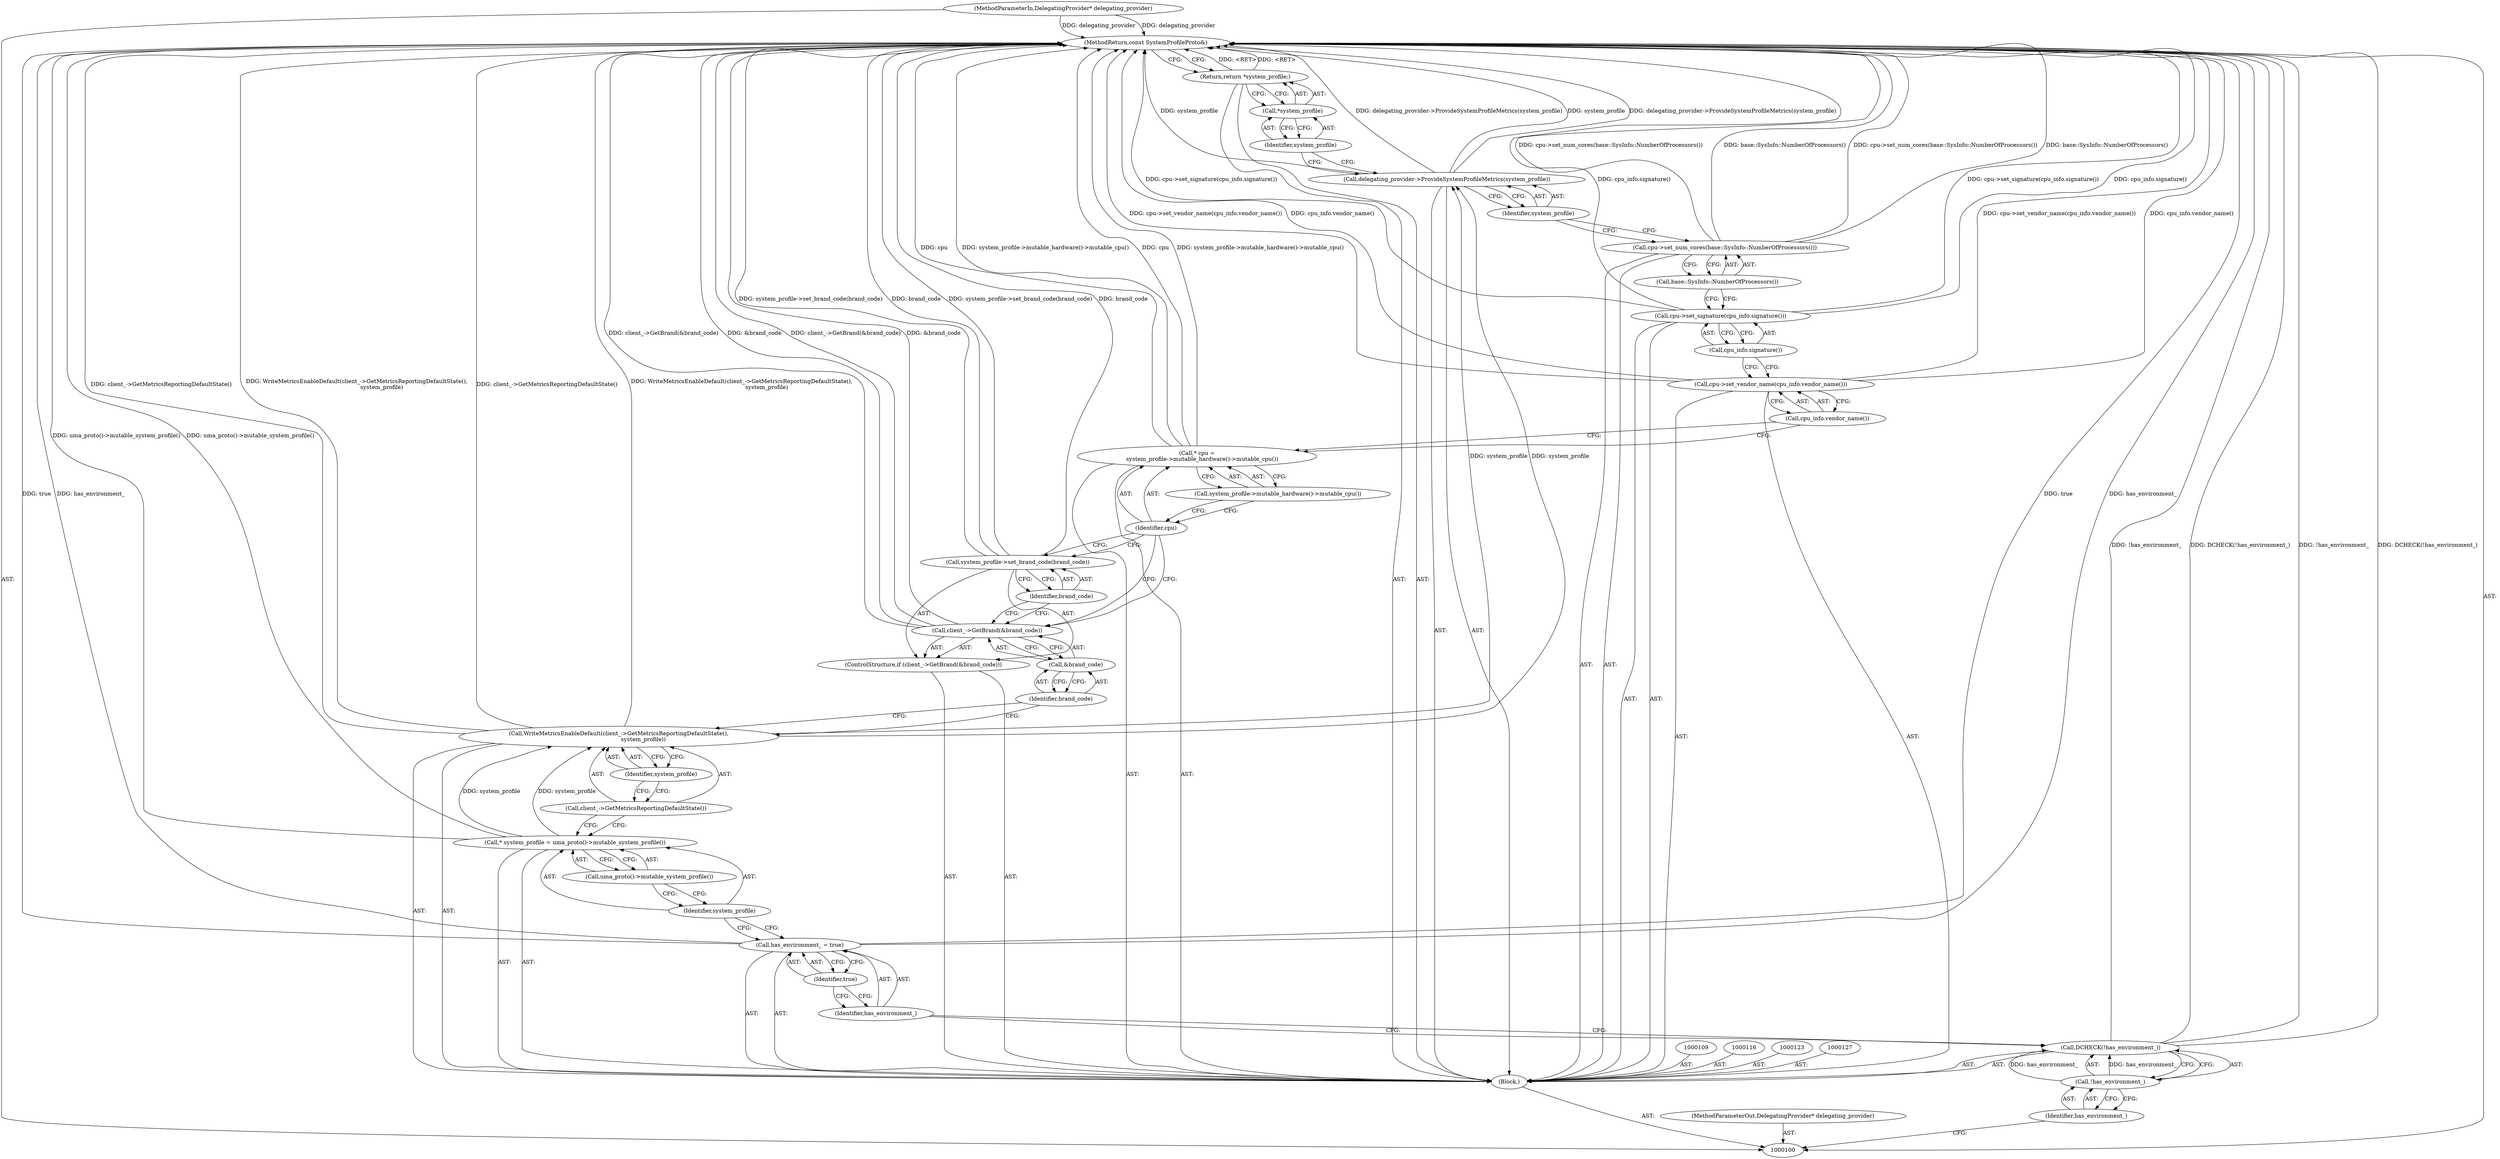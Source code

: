 digraph "1_Chrome_19b8593007150b9a78da7d13f6e5f8feb10881a7_1" {
"1000139" [label="(MethodReturn,const SystemProfileProto&)"];
"1000119" [label="(Call,&brand_code)"];
"1000120" [label="(Identifier,brand_code)"];
"1000117" [label="(ControlStructure,if (client_->GetBrand(&brand_code)))"];
"1000118" [label="(Call,client_->GetBrand(&brand_code))"];
"1000122" [label="(Identifier,brand_code)"];
"1000121" [label="(Call,system_profile->set_brand_code(brand_code))"];
"1000124" [label="(Call,* cpu =\n      system_profile->mutable_hardware()->mutable_cpu())"];
"1000125" [label="(Identifier,cpu)"];
"1000126" [label="(Call,system_profile->mutable_hardware()->mutable_cpu())"];
"1000128" [label="(Call,cpu->set_vendor_name(cpu_info.vendor_name()))"];
"1000129" [label="(Call,cpu_info.vendor_name())"];
"1000130" [label="(Call,cpu->set_signature(cpu_info.signature()))"];
"1000131" [label="(Call,cpu_info.signature())"];
"1000101" [label="(MethodParameterIn,DelegatingProvider* delegating_provider)"];
"1000217" [label="(MethodParameterOut,DelegatingProvider* delegating_provider)"];
"1000102" [label="(Block,)"];
"1000132" [label="(Call,cpu->set_num_cores(base::SysInfo::NumberOfProcessors()))"];
"1000133" [label="(Call,base::SysInfo::NumberOfProcessors())"];
"1000134" [label="(Call,delegating_provider->ProvideSystemProfileMetrics(system_profile))"];
"1000135" [label="(Identifier,system_profile)"];
"1000137" [label="(Call,*system_profile)"];
"1000138" [label="(Identifier,system_profile)"];
"1000136" [label="(Return,return *system_profile;)"];
"1000105" [label="(Identifier,has_environment_)"];
"1000103" [label="(Call,DCHECK(!has_environment_))"];
"1000104" [label="(Call,!has_environment_)"];
"1000106" [label="(Call,has_environment_ = true)"];
"1000107" [label="(Identifier,has_environment_)"];
"1000108" [label="(Identifier,true)"];
"1000110" [label="(Call,* system_profile = uma_proto()->mutable_system_profile())"];
"1000111" [label="(Identifier,system_profile)"];
"1000112" [label="(Call,uma_proto()->mutable_system_profile())"];
"1000113" [label="(Call,WriteMetricsEnableDefault(client_->GetMetricsReportingDefaultState(),\n                            system_profile))"];
"1000114" [label="(Call,client_->GetMetricsReportingDefaultState())"];
"1000115" [label="(Identifier,system_profile)"];
"1000139" -> "1000100"  [label="AST: "];
"1000139" -> "1000136"  [label="CFG: "];
"1000136" -> "1000139"  [label="DDG: <RET>"];
"1000124" -> "1000139"  [label="DDG: cpu"];
"1000124" -> "1000139"  [label="DDG: system_profile->mutable_hardware()->mutable_cpu()"];
"1000106" -> "1000139"  [label="DDG: true"];
"1000106" -> "1000139"  [label="DDG: has_environment_"];
"1000103" -> "1000139"  [label="DDG: !has_environment_"];
"1000103" -> "1000139"  [label="DDG: DCHECK(!has_environment_)"];
"1000113" -> "1000139"  [label="DDG: client_->GetMetricsReportingDefaultState()"];
"1000113" -> "1000139"  [label="DDG: WriteMetricsEnableDefault(client_->GetMetricsReportingDefaultState(),\n                            system_profile)"];
"1000132" -> "1000139"  [label="DDG: cpu->set_num_cores(base::SysInfo::NumberOfProcessors())"];
"1000132" -> "1000139"  [label="DDG: base::SysInfo::NumberOfProcessors()"];
"1000121" -> "1000139"  [label="DDG: system_profile->set_brand_code(brand_code)"];
"1000121" -> "1000139"  [label="DDG: brand_code"];
"1000118" -> "1000139"  [label="DDG: client_->GetBrand(&brand_code)"];
"1000118" -> "1000139"  [label="DDG: &brand_code"];
"1000128" -> "1000139"  [label="DDG: cpu->set_vendor_name(cpu_info.vendor_name())"];
"1000128" -> "1000139"  [label="DDG: cpu_info.vendor_name()"];
"1000130" -> "1000139"  [label="DDG: cpu->set_signature(cpu_info.signature())"];
"1000130" -> "1000139"  [label="DDG: cpu_info.signature()"];
"1000134" -> "1000139"  [label="DDG: delegating_provider->ProvideSystemProfileMetrics(system_profile)"];
"1000134" -> "1000139"  [label="DDG: system_profile"];
"1000110" -> "1000139"  [label="DDG: uma_proto()->mutable_system_profile()"];
"1000101" -> "1000139"  [label="DDG: delegating_provider"];
"1000119" -> "1000118"  [label="AST: "];
"1000119" -> "1000120"  [label="CFG: "];
"1000120" -> "1000119"  [label="AST: "];
"1000118" -> "1000119"  [label="CFG: "];
"1000120" -> "1000119"  [label="AST: "];
"1000120" -> "1000113"  [label="CFG: "];
"1000119" -> "1000120"  [label="CFG: "];
"1000117" -> "1000102"  [label="AST: "];
"1000118" -> "1000117"  [label="AST: "];
"1000121" -> "1000117"  [label="AST: "];
"1000118" -> "1000117"  [label="AST: "];
"1000118" -> "1000119"  [label="CFG: "];
"1000119" -> "1000118"  [label="AST: "];
"1000122" -> "1000118"  [label="CFG: "];
"1000125" -> "1000118"  [label="CFG: "];
"1000118" -> "1000139"  [label="DDG: client_->GetBrand(&brand_code)"];
"1000118" -> "1000139"  [label="DDG: &brand_code"];
"1000122" -> "1000121"  [label="AST: "];
"1000122" -> "1000118"  [label="CFG: "];
"1000121" -> "1000122"  [label="CFG: "];
"1000121" -> "1000117"  [label="AST: "];
"1000121" -> "1000122"  [label="CFG: "];
"1000122" -> "1000121"  [label="AST: "];
"1000125" -> "1000121"  [label="CFG: "];
"1000121" -> "1000139"  [label="DDG: system_profile->set_brand_code(brand_code)"];
"1000121" -> "1000139"  [label="DDG: brand_code"];
"1000124" -> "1000102"  [label="AST: "];
"1000124" -> "1000126"  [label="CFG: "];
"1000125" -> "1000124"  [label="AST: "];
"1000126" -> "1000124"  [label="AST: "];
"1000129" -> "1000124"  [label="CFG: "];
"1000124" -> "1000139"  [label="DDG: cpu"];
"1000124" -> "1000139"  [label="DDG: system_profile->mutable_hardware()->mutable_cpu()"];
"1000125" -> "1000124"  [label="AST: "];
"1000125" -> "1000121"  [label="CFG: "];
"1000125" -> "1000118"  [label="CFG: "];
"1000126" -> "1000125"  [label="CFG: "];
"1000126" -> "1000124"  [label="AST: "];
"1000126" -> "1000125"  [label="CFG: "];
"1000124" -> "1000126"  [label="CFG: "];
"1000128" -> "1000102"  [label="AST: "];
"1000128" -> "1000129"  [label="CFG: "];
"1000129" -> "1000128"  [label="AST: "];
"1000131" -> "1000128"  [label="CFG: "];
"1000128" -> "1000139"  [label="DDG: cpu->set_vendor_name(cpu_info.vendor_name())"];
"1000128" -> "1000139"  [label="DDG: cpu_info.vendor_name()"];
"1000129" -> "1000128"  [label="AST: "];
"1000129" -> "1000124"  [label="CFG: "];
"1000128" -> "1000129"  [label="CFG: "];
"1000130" -> "1000102"  [label="AST: "];
"1000130" -> "1000131"  [label="CFG: "];
"1000131" -> "1000130"  [label="AST: "];
"1000133" -> "1000130"  [label="CFG: "];
"1000130" -> "1000139"  [label="DDG: cpu->set_signature(cpu_info.signature())"];
"1000130" -> "1000139"  [label="DDG: cpu_info.signature()"];
"1000131" -> "1000130"  [label="AST: "];
"1000131" -> "1000128"  [label="CFG: "];
"1000130" -> "1000131"  [label="CFG: "];
"1000101" -> "1000100"  [label="AST: "];
"1000101" -> "1000139"  [label="DDG: delegating_provider"];
"1000217" -> "1000100"  [label="AST: "];
"1000102" -> "1000100"  [label="AST: "];
"1000103" -> "1000102"  [label="AST: "];
"1000106" -> "1000102"  [label="AST: "];
"1000109" -> "1000102"  [label="AST: "];
"1000110" -> "1000102"  [label="AST: "];
"1000113" -> "1000102"  [label="AST: "];
"1000116" -> "1000102"  [label="AST: "];
"1000117" -> "1000102"  [label="AST: "];
"1000123" -> "1000102"  [label="AST: "];
"1000124" -> "1000102"  [label="AST: "];
"1000127" -> "1000102"  [label="AST: "];
"1000128" -> "1000102"  [label="AST: "];
"1000130" -> "1000102"  [label="AST: "];
"1000132" -> "1000102"  [label="AST: "];
"1000134" -> "1000102"  [label="AST: "];
"1000136" -> "1000102"  [label="AST: "];
"1000132" -> "1000102"  [label="AST: "];
"1000132" -> "1000133"  [label="CFG: "];
"1000133" -> "1000132"  [label="AST: "];
"1000135" -> "1000132"  [label="CFG: "];
"1000132" -> "1000139"  [label="DDG: cpu->set_num_cores(base::SysInfo::NumberOfProcessors())"];
"1000132" -> "1000139"  [label="DDG: base::SysInfo::NumberOfProcessors()"];
"1000133" -> "1000132"  [label="AST: "];
"1000133" -> "1000130"  [label="CFG: "];
"1000132" -> "1000133"  [label="CFG: "];
"1000134" -> "1000102"  [label="AST: "];
"1000134" -> "1000135"  [label="CFG: "];
"1000135" -> "1000134"  [label="AST: "];
"1000138" -> "1000134"  [label="CFG: "];
"1000134" -> "1000139"  [label="DDG: delegating_provider->ProvideSystemProfileMetrics(system_profile)"];
"1000134" -> "1000139"  [label="DDG: system_profile"];
"1000113" -> "1000134"  [label="DDG: system_profile"];
"1000135" -> "1000134"  [label="AST: "];
"1000135" -> "1000132"  [label="CFG: "];
"1000134" -> "1000135"  [label="CFG: "];
"1000137" -> "1000136"  [label="AST: "];
"1000137" -> "1000138"  [label="CFG: "];
"1000138" -> "1000137"  [label="AST: "];
"1000136" -> "1000137"  [label="CFG: "];
"1000138" -> "1000137"  [label="AST: "];
"1000138" -> "1000134"  [label="CFG: "];
"1000137" -> "1000138"  [label="CFG: "];
"1000136" -> "1000102"  [label="AST: "];
"1000136" -> "1000137"  [label="CFG: "];
"1000137" -> "1000136"  [label="AST: "];
"1000139" -> "1000136"  [label="CFG: "];
"1000136" -> "1000139"  [label="DDG: <RET>"];
"1000105" -> "1000104"  [label="AST: "];
"1000105" -> "1000100"  [label="CFG: "];
"1000104" -> "1000105"  [label="CFG: "];
"1000103" -> "1000102"  [label="AST: "];
"1000103" -> "1000104"  [label="CFG: "];
"1000104" -> "1000103"  [label="AST: "];
"1000107" -> "1000103"  [label="CFG: "];
"1000103" -> "1000139"  [label="DDG: !has_environment_"];
"1000103" -> "1000139"  [label="DDG: DCHECK(!has_environment_)"];
"1000104" -> "1000103"  [label="DDG: has_environment_"];
"1000104" -> "1000103"  [label="AST: "];
"1000104" -> "1000105"  [label="CFG: "];
"1000105" -> "1000104"  [label="AST: "];
"1000103" -> "1000104"  [label="CFG: "];
"1000104" -> "1000103"  [label="DDG: has_environment_"];
"1000106" -> "1000102"  [label="AST: "];
"1000106" -> "1000108"  [label="CFG: "];
"1000107" -> "1000106"  [label="AST: "];
"1000108" -> "1000106"  [label="AST: "];
"1000111" -> "1000106"  [label="CFG: "];
"1000106" -> "1000139"  [label="DDG: true"];
"1000106" -> "1000139"  [label="DDG: has_environment_"];
"1000107" -> "1000106"  [label="AST: "];
"1000107" -> "1000103"  [label="CFG: "];
"1000108" -> "1000107"  [label="CFG: "];
"1000108" -> "1000106"  [label="AST: "];
"1000108" -> "1000107"  [label="CFG: "];
"1000106" -> "1000108"  [label="CFG: "];
"1000110" -> "1000102"  [label="AST: "];
"1000110" -> "1000112"  [label="CFG: "];
"1000111" -> "1000110"  [label="AST: "];
"1000112" -> "1000110"  [label="AST: "];
"1000114" -> "1000110"  [label="CFG: "];
"1000110" -> "1000139"  [label="DDG: uma_proto()->mutable_system_profile()"];
"1000110" -> "1000113"  [label="DDG: system_profile"];
"1000111" -> "1000110"  [label="AST: "];
"1000111" -> "1000106"  [label="CFG: "];
"1000112" -> "1000111"  [label="CFG: "];
"1000112" -> "1000110"  [label="AST: "];
"1000112" -> "1000111"  [label="CFG: "];
"1000110" -> "1000112"  [label="CFG: "];
"1000113" -> "1000102"  [label="AST: "];
"1000113" -> "1000115"  [label="CFG: "];
"1000114" -> "1000113"  [label="AST: "];
"1000115" -> "1000113"  [label="AST: "];
"1000120" -> "1000113"  [label="CFG: "];
"1000113" -> "1000139"  [label="DDG: client_->GetMetricsReportingDefaultState()"];
"1000113" -> "1000139"  [label="DDG: WriteMetricsEnableDefault(client_->GetMetricsReportingDefaultState(),\n                            system_profile)"];
"1000110" -> "1000113"  [label="DDG: system_profile"];
"1000113" -> "1000134"  [label="DDG: system_profile"];
"1000114" -> "1000113"  [label="AST: "];
"1000114" -> "1000110"  [label="CFG: "];
"1000115" -> "1000114"  [label="CFG: "];
"1000115" -> "1000113"  [label="AST: "];
"1000115" -> "1000114"  [label="CFG: "];
"1000113" -> "1000115"  [label="CFG: "];
}
